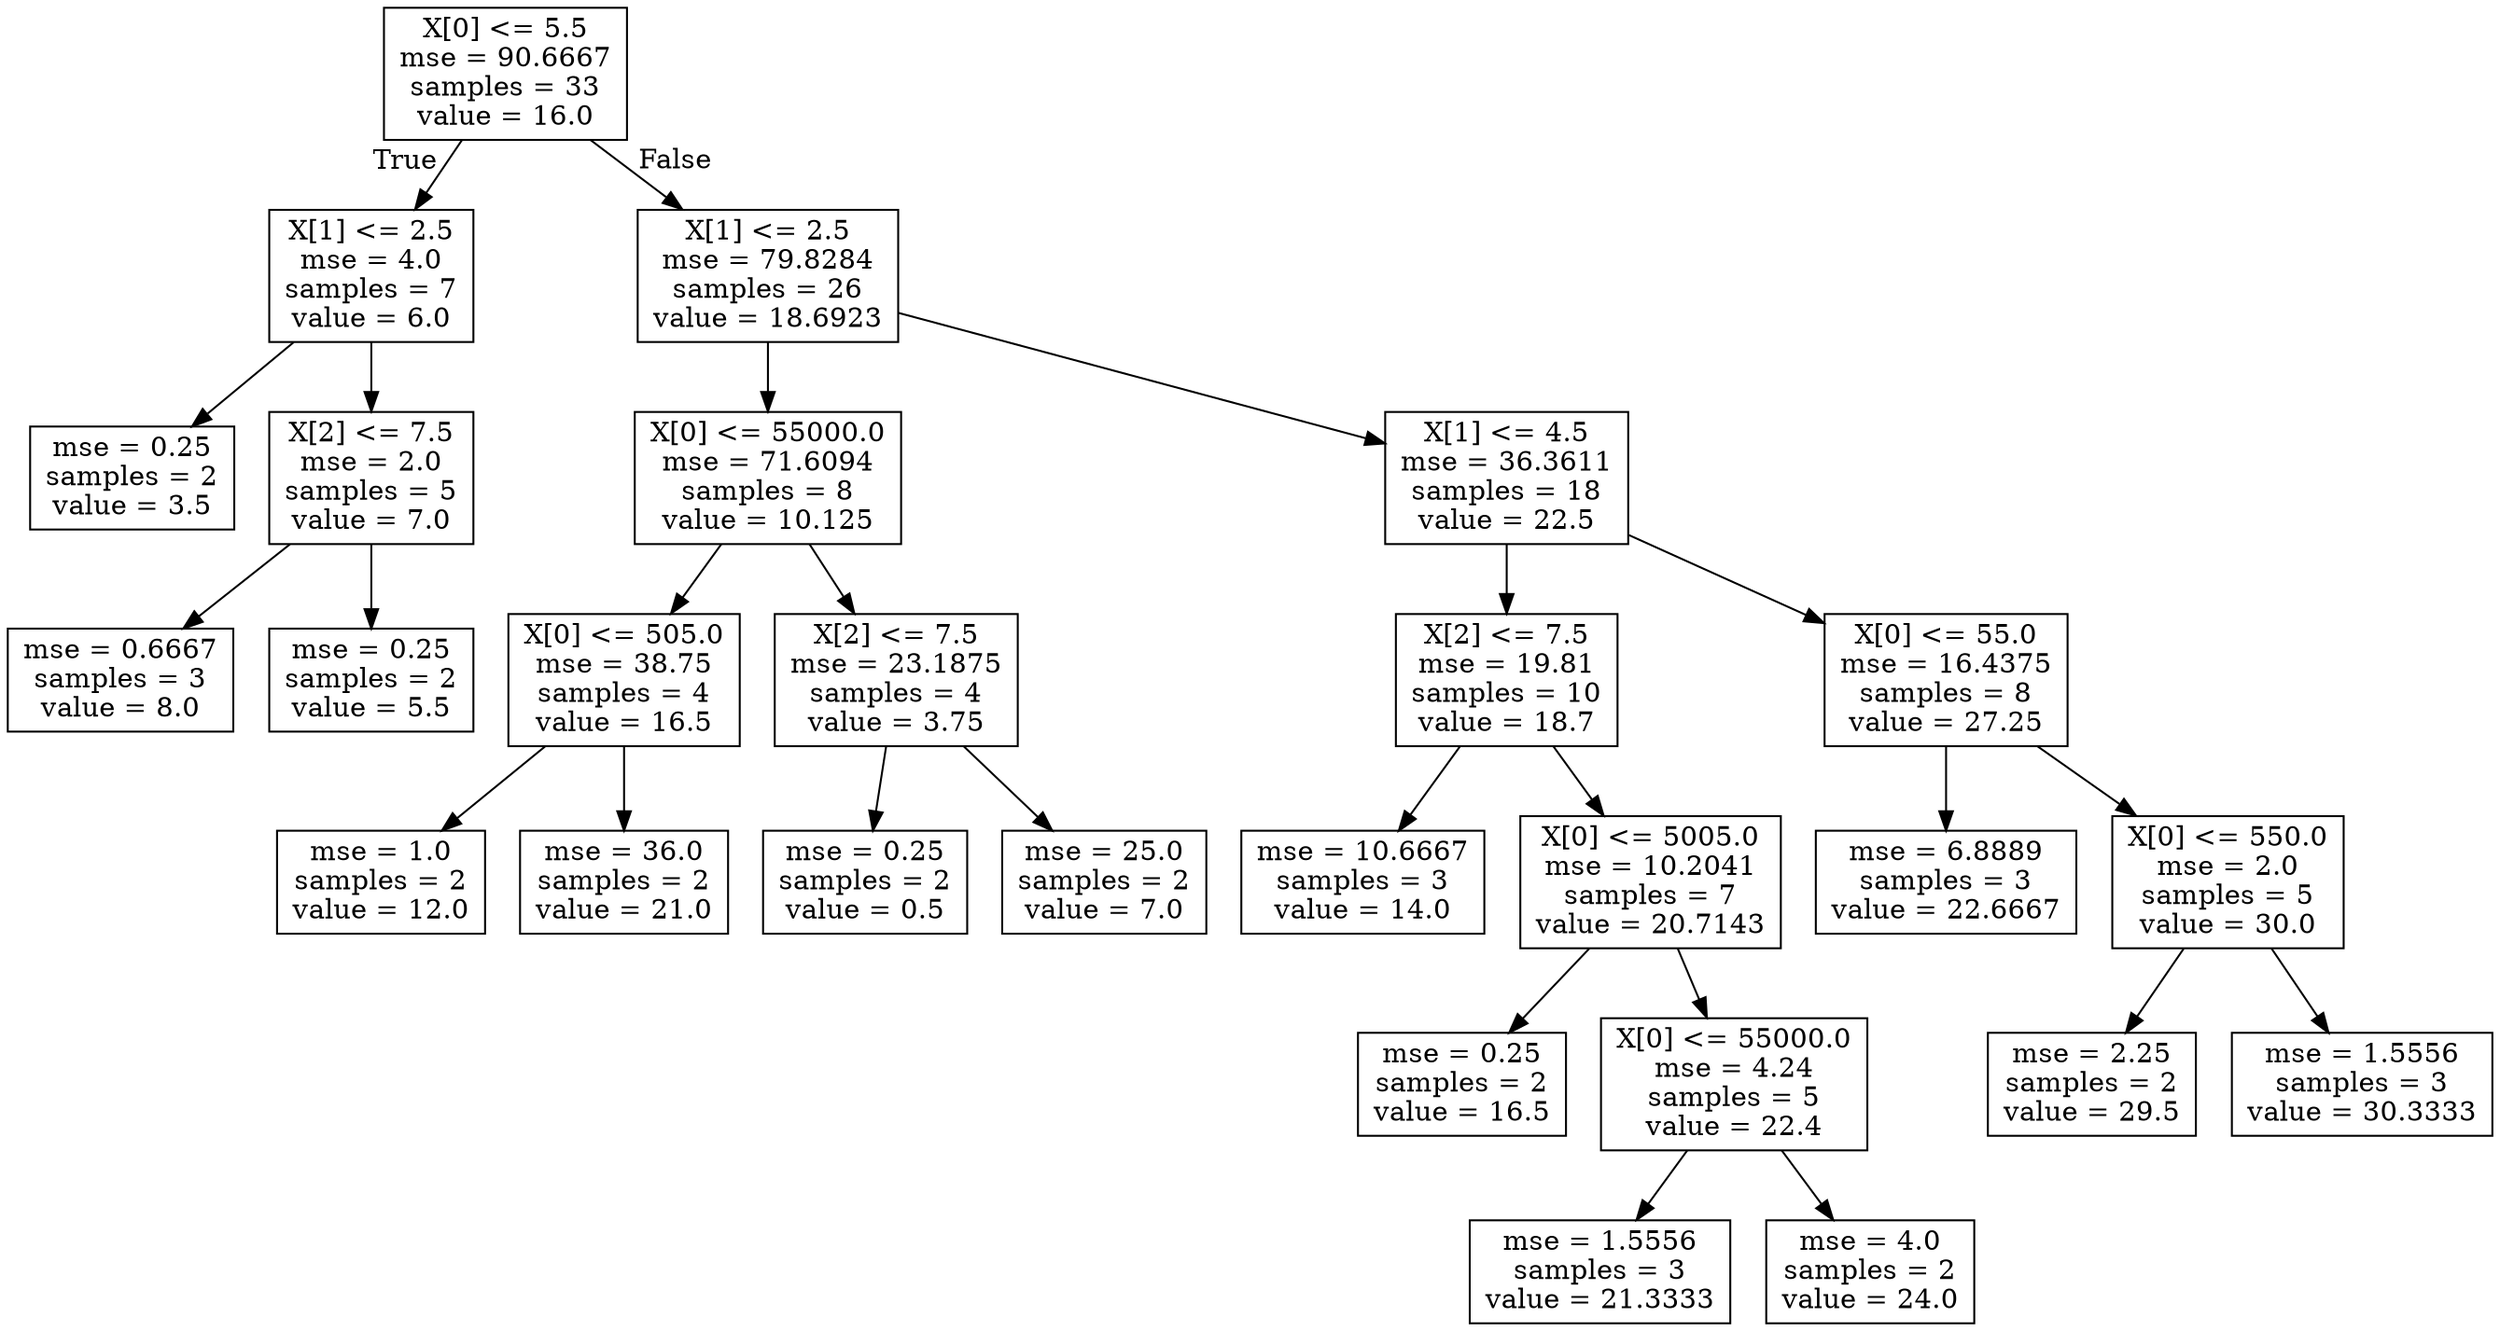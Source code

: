 digraph Tree {
node [shape=box] ;
0 [label="X[0] <= 5.5\nmse = 90.6667\nsamples = 33\nvalue = 16.0"] ;
1 [label="X[1] <= 2.5\nmse = 4.0\nsamples = 7\nvalue = 6.0"] ;
0 -> 1 [labeldistance=2.5, labelangle=45, headlabel="True"] ;
2 [label="mse = 0.25\nsamples = 2\nvalue = 3.5"] ;
1 -> 2 ;
3 [label="X[2] <= 7.5\nmse = 2.0\nsamples = 5\nvalue = 7.0"] ;
1 -> 3 ;
4 [label="mse = 0.6667\nsamples = 3\nvalue = 8.0"] ;
3 -> 4 ;
5 [label="mse = 0.25\nsamples = 2\nvalue = 5.5"] ;
3 -> 5 ;
6 [label="X[1] <= 2.5\nmse = 79.8284\nsamples = 26\nvalue = 18.6923"] ;
0 -> 6 [labeldistance=2.5, labelangle=-45, headlabel="False"] ;
7 [label="X[0] <= 55000.0\nmse = 71.6094\nsamples = 8\nvalue = 10.125"] ;
6 -> 7 ;
8 [label="X[0] <= 505.0\nmse = 38.75\nsamples = 4\nvalue = 16.5"] ;
7 -> 8 ;
9 [label="mse = 1.0\nsamples = 2\nvalue = 12.0"] ;
8 -> 9 ;
10 [label="mse = 36.0\nsamples = 2\nvalue = 21.0"] ;
8 -> 10 ;
11 [label="X[2] <= 7.5\nmse = 23.1875\nsamples = 4\nvalue = 3.75"] ;
7 -> 11 ;
12 [label="mse = 0.25\nsamples = 2\nvalue = 0.5"] ;
11 -> 12 ;
13 [label="mse = 25.0\nsamples = 2\nvalue = 7.0"] ;
11 -> 13 ;
14 [label="X[1] <= 4.5\nmse = 36.3611\nsamples = 18\nvalue = 22.5"] ;
6 -> 14 ;
15 [label="X[2] <= 7.5\nmse = 19.81\nsamples = 10\nvalue = 18.7"] ;
14 -> 15 ;
16 [label="mse = 10.6667\nsamples = 3\nvalue = 14.0"] ;
15 -> 16 ;
17 [label="X[0] <= 5005.0\nmse = 10.2041\nsamples = 7\nvalue = 20.7143"] ;
15 -> 17 ;
18 [label="mse = 0.25\nsamples = 2\nvalue = 16.5"] ;
17 -> 18 ;
19 [label="X[0] <= 55000.0\nmse = 4.24\nsamples = 5\nvalue = 22.4"] ;
17 -> 19 ;
20 [label="mse = 1.5556\nsamples = 3\nvalue = 21.3333"] ;
19 -> 20 ;
21 [label="mse = 4.0\nsamples = 2\nvalue = 24.0"] ;
19 -> 21 ;
22 [label="X[0] <= 55.0\nmse = 16.4375\nsamples = 8\nvalue = 27.25"] ;
14 -> 22 ;
23 [label="mse = 6.8889\nsamples = 3\nvalue = 22.6667"] ;
22 -> 23 ;
24 [label="X[0] <= 550.0\nmse = 2.0\nsamples = 5\nvalue = 30.0"] ;
22 -> 24 ;
25 [label="mse = 2.25\nsamples = 2\nvalue = 29.5"] ;
24 -> 25 ;
26 [label="mse = 1.5556\nsamples = 3\nvalue = 30.3333"] ;
24 -> 26 ;
}